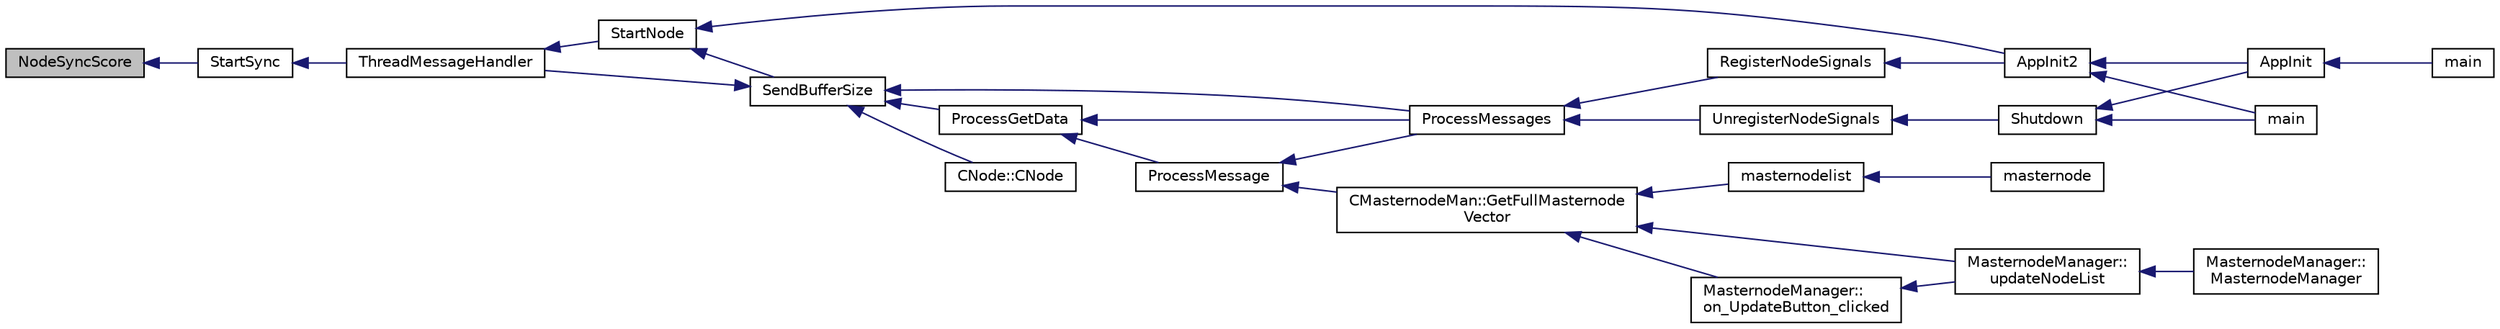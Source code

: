 digraph "NodeSyncScore"
{
  edge [fontname="Helvetica",fontsize="10",labelfontname="Helvetica",labelfontsize="10"];
  node [fontname="Helvetica",fontsize="10",shape=record];
  rankdir="LR";
  Node952 [label="NodeSyncScore",height=0.2,width=0.4,color="black", fillcolor="grey75", style="filled", fontcolor="black"];
  Node952 -> Node953 [dir="back",color="midnightblue",fontsize="10",style="solid",fontname="Helvetica"];
  Node953 [label="StartSync",height=0.2,width=0.4,color="black", fillcolor="white", style="filled",URL="$dd/d84/net_8cpp.html#a4ca16b34f6cbafd440a0405c4a287a44"];
  Node953 -> Node954 [dir="back",color="midnightblue",fontsize="10",style="solid",fontname="Helvetica"];
  Node954 [label="ThreadMessageHandler",height=0.2,width=0.4,color="black", fillcolor="white", style="filled",URL="$dd/d84/net_8cpp.html#a379b0d3521bdd62ac296f219d70c4e30"];
  Node954 -> Node955 [dir="back",color="midnightblue",fontsize="10",style="solid",fontname="Helvetica"];
  Node955 [label="StartNode",height=0.2,width=0.4,color="black", fillcolor="white", style="filled",URL="$d7/d97/net_8h.html#a9396d8054e8f74959e9391871aaddde0"];
  Node955 -> Node956 [dir="back",color="midnightblue",fontsize="10",style="solid",fontname="Helvetica"];
  Node956 [label="AppInit2",height=0.2,width=0.4,color="black", fillcolor="white", style="filled",URL="$d8/dc0/init_8h.html#a1a4c1bfbf6ba1db77e988b89b9cadfd3",tooltip="Initialize ion. "];
  Node956 -> Node957 [dir="back",color="midnightblue",fontsize="10",style="solid",fontname="Helvetica"];
  Node957 [label="AppInit",height=0.2,width=0.4,color="black", fillcolor="white", style="filled",URL="$d4/d35/iond_8cpp.html#ac59316b767e6984e1285f0531275286b"];
  Node957 -> Node958 [dir="back",color="midnightblue",fontsize="10",style="solid",fontname="Helvetica"];
  Node958 [label="main",height=0.2,width=0.4,color="black", fillcolor="white", style="filled",URL="$d4/d35/iond_8cpp.html#a0ddf1224851353fc92bfbff6f499fa97"];
  Node956 -> Node959 [dir="back",color="midnightblue",fontsize="10",style="solid",fontname="Helvetica"];
  Node959 [label="main",height=0.2,width=0.4,color="black", fillcolor="white", style="filled",URL="$d5/d2d/ion_8cpp.html#a0ddf1224851353fc92bfbff6f499fa97"];
  Node955 -> Node960 [dir="back",color="midnightblue",fontsize="10",style="solid",fontname="Helvetica"];
  Node960 [label="SendBufferSize",height=0.2,width=0.4,color="black", fillcolor="white", style="filled",URL="$d7/d97/net_8h.html#a13f289d6233bd32b78a38793f76bdccb"];
  Node960 -> Node961 [dir="back",color="midnightblue",fontsize="10",style="solid",fontname="Helvetica"];
  Node961 [label="ProcessGetData",height=0.2,width=0.4,color="black", fillcolor="white", style="filled",URL="$df/d0a/main_8cpp.html#a3be415b83ecfe1f4215e0bd28c3b1eec"];
  Node961 -> Node962 [dir="back",color="midnightblue",fontsize="10",style="solid",fontname="Helvetica"];
  Node962 [label="ProcessMessage",height=0.2,width=0.4,color="black", fillcolor="white", style="filled",URL="$df/d0a/main_8cpp.html#a8ba92b1a4bce3c835e887a9073d17d8e"];
  Node962 -> Node963 [dir="back",color="midnightblue",fontsize="10",style="solid",fontname="Helvetica"];
  Node963 [label="ProcessMessages",height=0.2,width=0.4,color="black", fillcolor="white", style="filled",URL="$d4/dbf/main_8h.html#a196f9318f02448b85b28d612698934fd"];
  Node963 -> Node964 [dir="back",color="midnightblue",fontsize="10",style="solid",fontname="Helvetica"];
  Node964 [label="RegisterNodeSignals",height=0.2,width=0.4,color="black", fillcolor="white", style="filled",URL="$d4/dbf/main_8h.html#ab02615ff65f91d69f8d786ec900baa8a",tooltip="Register with a network node to receive its signals. "];
  Node964 -> Node956 [dir="back",color="midnightblue",fontsize="10",style="solid",fontname="Helvetica"];
  Node963 -> Node965 [dir="back",color="midnightblue",fontsize="10",style="solid",fontname="Helvetica"];
  Node965 [label="UnregisterNodeSignals",height=0.2,width=0.4,color="black", fillcolor="white", style="filled",URL="$d4/dbf/main_8h.html#a3ef0cc6e9d9d6435ee2a5569244d6ebd",tooltip="Unregister a network node. "];
  Node965 -> Node966 [dir="back",color="midnightblue",fontsize="10",style="solid",fontname="Helvetica"];
  Node966 [label="Shutdown",height=0.2,width=0.4,color="black", fillcolor="white", style="filled",URL="$d8/dc0/init_8h.html#ac5f038c2b480cf9ef5e19e3eba8dbaf9"];
  Node966 -> Node957 [dir="back",color="midnightblue",fontsize="10",style="solid",fontname="Helvetica"];
  Node966 -> Node959 [dir="back",color="midnightblue",fontsize="10",style="solid",fontname="Helvetica"];
  Node962 -> Node967 [dir="back",color="midnightblue",fontsize="10",style="solid",fontname="Helvetica"];
  Node967 [label="CMasternodeMan::GetFullMasternode\lVector",height=0.2,width=0.4,color="black", fillcolor="white", style="filled",URL="$dc/d6b/class_c_masternode_man.html#ab39e213a7601e1bef2eba1d5d63206f5"];
  Node967 -> Node968 [dir="back",color="midnightblue",fontsize="10",style="solid",fontname="Helvetica"];
  Node968 [label="MasternodeManager::\lupdateNodeList",height=0.2,width=0.4,color="black", fillcolor="white", style="filled",URL="$d9/d70/class_masternode_manager.html#a5485a8bd6ccf673027165cc1207dfae9"];
  Node968 -> Node969 [dir="back",color="midnightblue",fontsize="10",style="solid",fontname="Helvetica"];
  Node969 [label="MasternodeManager::\lMasternodeManager",height=0.2,width=0.4,color="black", fillcolor="white", style="filled",URL="$d9/d70/class_masternode_manager.html#ad18cb99065e056e6b791e2356de826bf"];
  Node967 -> Node970 [dir="back",color="midnightblue",fontsize="10",style="solid",fontname="Helvetica"];
  Node970 [label="MasternodeManager::\lon_UpdateButton_clicked",height=0.2,width=0.4,color="black", fillcolor="white", style="filled",URL="$d9/d70/class_masternode_manager.html#ae8d07b4d869e3eb09fe1be445eff0430"];
  Node970 -> Node968 [dir="back",color="midnightblue",fontsize="10",style="solid",fontname="Helvetica"];
  Node967 -> Node971 [dir="back",color="midnightblue",fontsize="10",style="solid",fontname="Helvetica"];
  Node971 [label="masternodelist",height=0.2,width=0.4,color="black", fillcolor="white", style="filled",URL="$d5/d6b/rpcstashedsend_8cpp.html#a3a7ed7e37f21eb2912afc6e776f7236c"];
  Node971 -> Node972 [dir="back",color="midnightblue",fontsize="10",style="solid",fontname="Helvetica"];
  Node972 [label="masternode",height=0.2,width=0.4,color="black", fillcolor="white", style="filled",URL="$d5/d6b/rpcstashedsend_8cpp.html#a30609e443aeb47c29ed0878d16b1b5e1"];
  Node961 -> Node963 [dir="back",color="midnightblue",fontsize="10",style="solid",fontname="Helvetica"];
  Node960 -> Node963 [dir="back",color="midnightblue",fontsize="10",style="solid",fontname="Helvetica"];
  Node960 -> Node954 [dir="back",color="midnightblue",fontsize="10",style="solid",fontname="Helvetica"];
  Node960 -> Node973 [dir="back",color="midnightblue",fontsize="10",style="solid",fontname="Helvetica"];
  Node973 [label="CNode::CNode",height=0.2,width=0.4,color="black", fillcolor="white", style="filled",URL="$d1/d64/class_c_node.html#a51556705550511146245b9fb2fec09c1"];
}
